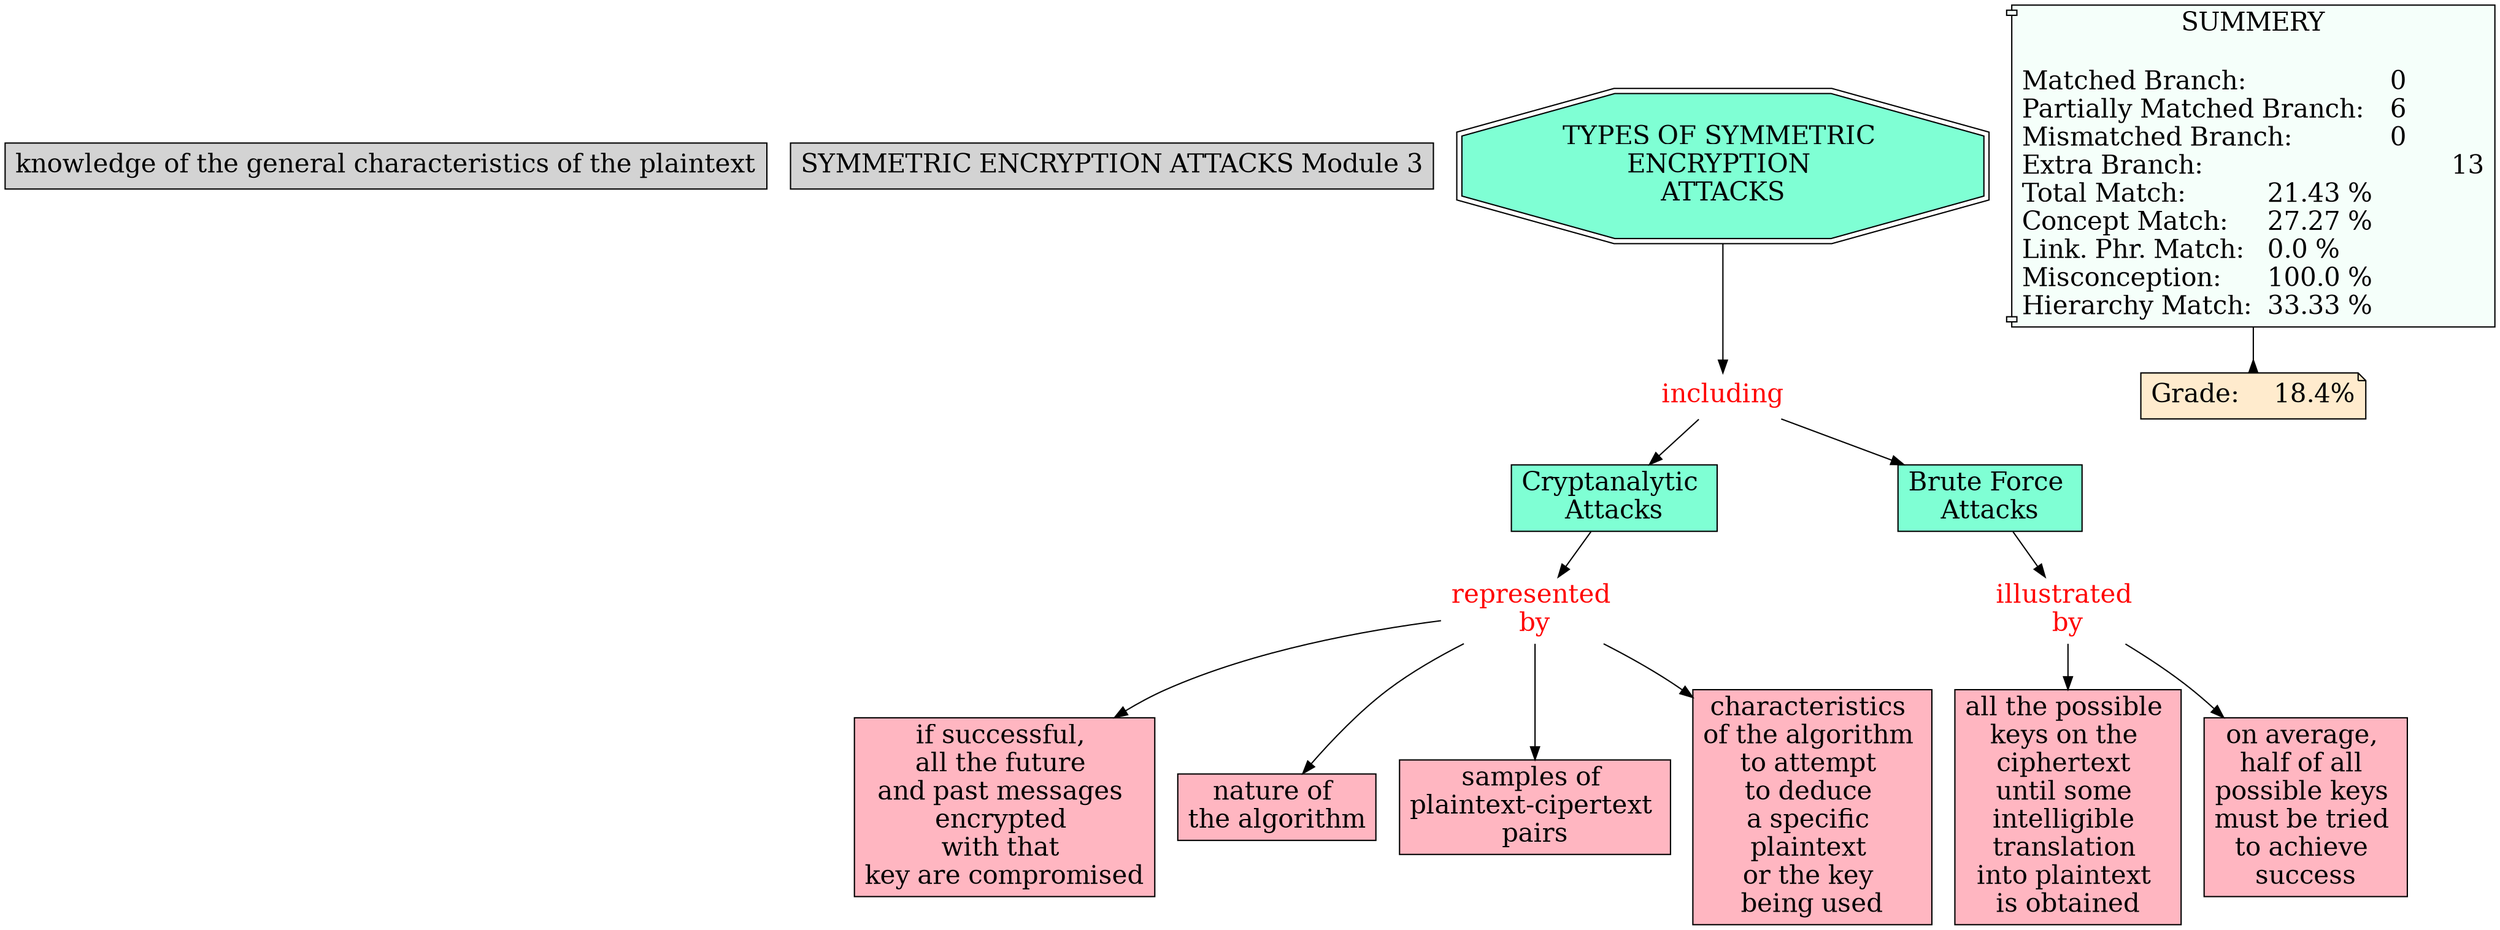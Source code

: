 // The Round Table
digraph {
	"1S434SVK3-1LHP1MM-CLZ" [label="knowledge of the general characteristics of the plaintext" Gsplines=true fontsize=20 shape=rect style=filled]
	"1S3Z9JLXC-22LCX3Z-M5P" [label="SYMMETRIC ENCRYPTION ATTACKS Module 3" Gsplines=true fontsize=20 shape=rect style=filled]
	"1S46CDS3B-RW6QRV-DN0" [label=including Gsplines=true fontcolor=red fontsize=20 shape=none]
	"1S434Q5YD-1H9Z0VW-CHV" [label="Cryptanalytic 
Attacks" Gsplines=true fillcolor=aquamarine fontsize=20 shape=rect style=filled]
	"1S46CDS3B-RW6QRV-DN0" -> "1S434Q5YD-1H9Z0VW-CHV" [constraint=true]
	"1S46C9D96-13LBZLK-DGJ" [label="represented 
by" Gsplines=true fontcolor=red fontsize=20 shape=none]
	"1S4356WNG-QD48CK-D31" [label="if successful, 
all the future 
and past messages 
encrypted 
with that 
key are compromised
" Gsplines=true fillcolor="#FFB6C1" fontsize=20 shape=rect style=filled]
	"1S46C9D96-13LBZLK-DGJ" -> "1S4356WNG-QD48CK-D31" [constraint=true]
	"1S46CDS3B-RW6QRV-DN0" [label=including Gsplines=true fontcolor=red fontsize=20 shape=none]
	"1S434Q8RH-FCF9S-CHZ" [label="Brute Force 
Attacks" Gsplines=true fillcolor=aquamarine fontsize=20 shape=rect style=filled]
	"1S46CDS3B-RW6QRV-DN0" -> "1S434Q8RH-FCF9S-CHZ" [constraint=true]
	"1S434T7P1-1JDDLN9-CMR" [label="TYPES OF SYMMETRIC 
ENCRYPTION 
ATTACKS" Gsplines=true fillcolor=aquamarine fontsize=20 shape=doubleoctagon style=filled]
	"1S46CDS3B-RW6QRV-DN0" [label=including Gsplines=true fontcolor=red fontsize=20 shape=none]
	"1S434T7P1-1JDDLN9-CMR" -> "1S46CDS3B-RW6QRV-DN0" [constraint=true]
	"1S46C9D96-13LBZLK-DGJ" [label="represented 
by" Gsplines=true fontcolor=red fontsize=20 shape=none]
	"1S434SJKQ-25VXN49-CLQ" [label="nature of 
the algorithm
" Gsplines=true fillcolor="#FFB6C1" fontsize=20 shape=rect style=filled]
	"1S46C9D96-13LBZLK-DGJ" -> "1S434SJKQ-25VXN49-CLQ" [constraint=true]
	"1S46CC57Z-1SM5DBS-DKL" [label="illustrated 
by" Gsplines=true fontcolor=red fontsize=20 shape=none]
	"1S434T1ST-1N2XT9M-CMC" [label="all the possible 
keys on the 
ciphertext 
until some 
intelligible 
translation 
into plaintext 
is obtained
" Gsplines=true fillcolor="#FFB6C1" fontsize=20 shape=rect style=filled]
	"1S46CC57Z-1SM5DBS-DKL" -> "1S434T1ST-1N2XT9M-CMC" [constraint=true]
	"1S46C9D96-13LBZLK-DGJ" [label="represented 
by" Gsplines=true fontcolor=red fontsize=20 shape=none]
	"1S434SZLP-1NSPDKZ-CM7" [label="samples of 
plaintext-cipertext 
pairs" Gsplines=true fillcolor="#FFB6C1" fontsize=20 shape=rect style=filled]
	"1S46C9D96-13LBZLK-DGJ" -> "1S434SZLP-1NSPDKZ-CM7" [constraint=true]
	"1S434Q8RH-FCF9S-CHZ" [label="Brute Force 
Attacks" Gsplines=true fillcolor=aquamarine fontsize=20 shape=rect style=filled]
	"1S46CC57Z-1SM5DBS-DKL" [label="illustrated 
by" Gsplines=true fontcolor=red fontsize=20 shape=none]
	"1S434Q8RH-FCF9S-CHZ" -> "1S46CC57Z-1SM5DBS-DKL" [constraint=true]
	"1S46CC57Z-1SM5DBS-DKL" [label="illustrated 
by" Gsplines=true fontcolor=red fontsize=20 shape=none]
	"1S434T5MJ-1VRVCG6-CMM" [label="on average, 
half of all 
possible keys 
must be tried 
to achieve 
success" Gsplines=true fillcolor="#FFB6C1" fontsize=20 shape=rect style=filled]
	"1S46CC57Z-1SM5DBS-DKL" -> "1S434T5MJ-1VRVCG6-CMM" [constraint=true]
	"1S46C9D96-13LBZLK-DGJ" [label="represented 
by" Gsplines=true fontcolor=red fontsize=20 shape=none]
	"1S434SXGF-1PXNZRL-CM3" [label="characteristics 
of the algorithm 
to attempt 
to deduce 
a specific 
plaintext 
or the key 
being used
" Gsplines=true fillcolor="#FFB6C1" fontsize=20 shape=rect style=filled]
	"1S46C9D96-13LBZLK-DGJ" -> "1S434SXGF-1PXNZRL-CM3" [constraint=true]
	"1S434Q5YD-1H9Z0VW-CHV" [label="Cryptanalytic 
Attacks" Gsplines=true fillcolor=aquamarine fontsize=20 shape=rect style=filled]
	"1S46C9D96-13LBZLK-DGJ" [label="represented 
by" Gsplines=true fontcolor=red fontsize=20 shape=none]
	"1S434Q5YD-1H9Z0VW-CHV" -> "1S46C9D96-13LBZLK-DGJ" [constraint=true]
	Stat [label="SUMMERY

Matched Branch:			0\lPartially Matched Branch:	6\lMismatched Branch:		0\lExtra Branch:				13\lTotal Match:		21.43 %\lConcept Match:	27.27 %\lLink. Phr. Match:	0.0 %\lMisconception:	100.0 %\lHierarchy Match:	33.33 %\l" Gsplines=true fillcolor="#F5FFFA" fontsize=20 shape=component style=filled]
	Grade [label="Grade:	18.4%" Gsplines=true fillcolor="#FFEBCD" fontsize=20 shape=note style=filled]
	Stat -> Grade [arrowhead=inv color=black constraint=true]
}

